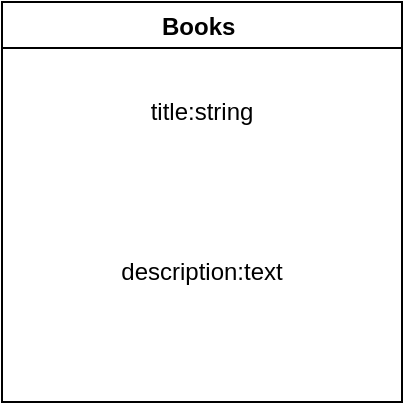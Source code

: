 <mxfile version="16.5.1" type="device"><diagram id="UEynVi5Mdq1uHAxMAzF2" name="Page-1"><mxGraphModel dx="582" dy="1715" grid="1" gridSize="10" guides="1" tooltips="1" connect="1" arrows="1" fold="1" page="1" pageScale="1" pageWidth="850" pageHeight="1100" math="0" shadow="0"><root><mxCell id="0"/><mxCell id="1" parent="0"/><mxCell id="HDYWF8HofTnnQjHEScaN-1" value="Books " style="swimlane;" vertex="1" parent="1"><mxGeometry x="50" y="90" width="200" height="200" as="geometry"/></mxCell><mxCell id="HDYWF8HofTnnQjHEScaN-2" value="title:string" style="text;html=1;strokeColor=none;fillColor=none;align=center;verticalAlign=middle;whiteSpace=wrap;rounded=0;" vertex="1" parent="HDYWF8HofTnnQjHEScaN-1"><mxGeometry x="40" y="40" width="120" height="30" as="geometry"/></mxCell><mxCell id="HDYWF8HofTnnQjHEScaN-3" value="description:text" style="text;html=1;strokeColor=none;fillColor=none;align=center;verticalAlign=middle;whiteSpace=wrap;rounded=0;" vertex="1" parent="HDYWF8HofTnnQjHEScaN-1"><mxGeometry x="40" y="120" width="120" height="30" as="geometry"/></mxCell></root></mxGraphModel></diagram></mxfile>